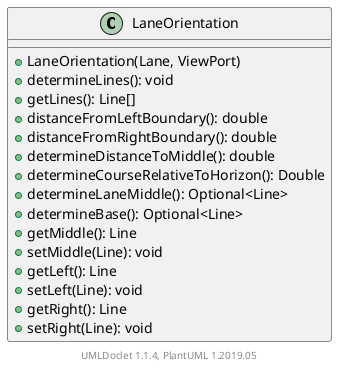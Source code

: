 @startuml

    class LaneOrientation [[LaneOrientation.html]] {
        +LaneOrientation(Lane, ViewPort)
        +determineLines(): void
        +getLines(): Line[]
        +distanceFromLeftBoundary(): double
        +distanceFromRightBoundary(): double
        +determineDistanceToMiddle(): double
        +determineCourseRelativeToHorizon(): Double
        +determineLaneMiddle(): Optional<Line>
        +determineBase(): Optional<Line>
        +getMiddle(): Line
        +setMiddle(Line): void
        +getLeft(): Line
        +setLeft(Line): void
        +getRight(): Line
        +setRight(Line): void
    }


    center footer UMLDoclet 1.1.4, PlantUML 1.2019.05
@enduml
